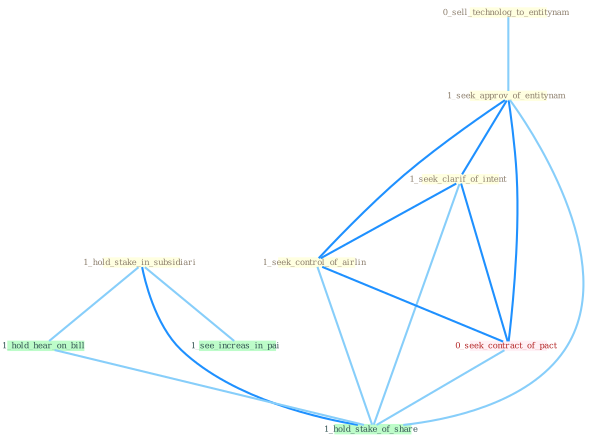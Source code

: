 Graph G{ 
    node
    [shape=polygon,style=filled,width=.5,height=.06,color="#BDFCC9",fixedsize=true,fontsize=4,
    fontcolor="#2f4f4f"];
    {node
    [color="#ffffe0", fontcolor="#8b7d6b"] "0_sell_technolog_to_entitynam " "1_seek_approv_of_entitynam " "1_hold_stake_in_subsidiari " "1_seek_clarif_of_intent " "1_seek_control_of_airlin "}
{node [color="#fff0f5", fontcolor="#b22222"] "0_seek_contract_of_pact "}
edge [color="#B0E2FF"];

	"0_sell_technolog_to_entitynam " -- "1_seek_approv_of_entitynam " [w="1", color="#87cefa" ];
	"1_seek_approv_of_entitynam " -- "1_seek_clarif_of_intent " [w="2", color="#1e90ff" , len=0.8];
	"1_seek_approv_of_entitynam " -- "1_seek_control_of_airlin " [w="2", color="#1e90ff" , len=0.8];
	"1_seek_approv_of_entitynam " -- "0_seek_contract_of_pact " [w="2", color="#1e90ff" , len=0.8];
	"1_seek_approv_of_entitynam " -- "1_hold_stake_of_share " [w="1", color="#87cefa" ];
	"1_hold_stake_in_subsidiari " -- "1_see_increas_in_pai " [w="1", color="#87cefa" ];
	"1_hold_stake_in_subsidiari " -- "1_hold_hear_on_bill " [w="1", color="#87cefa" ];
	"1_hold_stake_in_subsidiari " -- "1_hold_stake_of_share " [w="2", color="#1e90ff" , len=0.8];
	"1_seek_clarif_of_intent " -- "1_seek_control_of_airlin " [w="2", color="#1e90ff" , len=0.8];
	"1_seek_clarif_of_intent " -- "0_seek_contract_of_pact " [w="2", color="#1e90ff" , len=0.8];
	"1_seek_clarif_of_intent " -- "1_hold_stake_of_share " [w="1", color="#87cefa" ];
	"1_seek_control_of_airlin " -- "0_seek_contract_of_pact " [w="2", color="#1e90ff" , len=0.8];
	"1_seek_control_of_airlin " -- "1_hold_stake_of_share " [w="1", color="#87cefa" ];
	"0_seek_contract_of_pact " -- "1_hold_stake_of_share " [w="1", color="#87cefa" ];
	"1_hold_hear_on_bill " -- "1_hold_stake_of_share " [w="1", color="#87cefa" ];
}